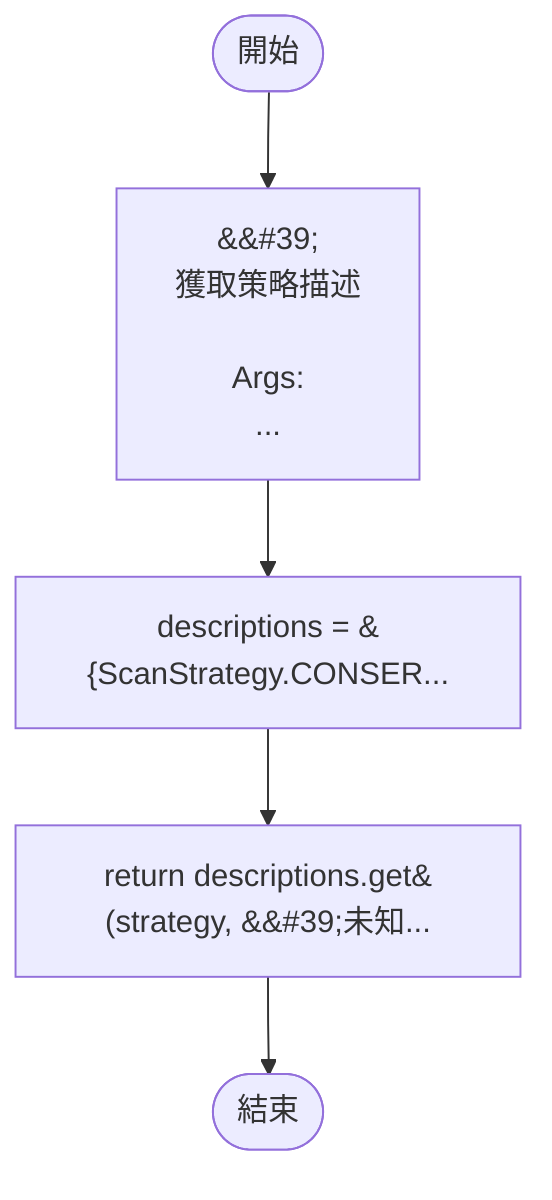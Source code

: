 flowchart TB
    n1([開始])
    n2([結束])
    n3[&amp;&#35;39;\n        獲取策略描述\n\n        Args:\n         ...]
    n4[descriptions = &#123;ScanStrategy.CONSER...]
    n5[return descriptions.get&#40;strategy, &amp;&#35;39;未知...]
    n1 --> n3
    n3 --> n4
    n4 --> n5
    n5 --> n2